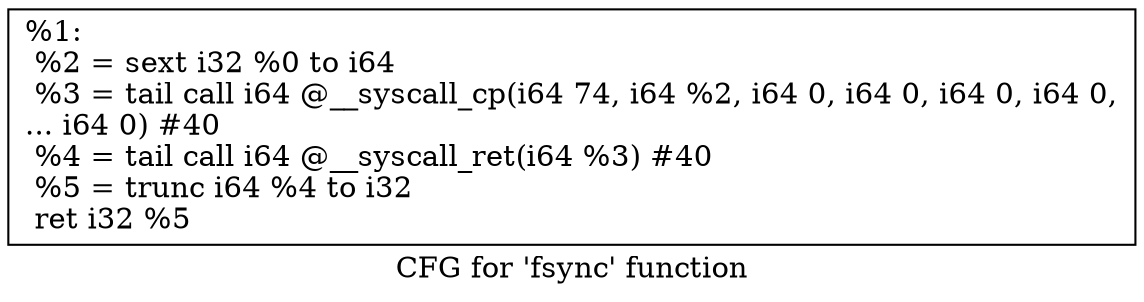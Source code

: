 digraph "CFG for 'fsync' function" {
	label="CFG for 'fsync' function";

	Node0x157ce90 [shape=record,label="{%1:\l  %2 = sext i32 %0 to i64\l  %3 = tail call i64 @__syscall_cp(i64 74, i64 %2, i64 0, i64 0, i64 0, i64 0,\l... i64 0) #40\l  %4 = tail call i64 @__syscall_ret(i64 %3) #40\l  %5 = trunc i64 %4 to i32\l  ret i32 %5\l}"];
}
